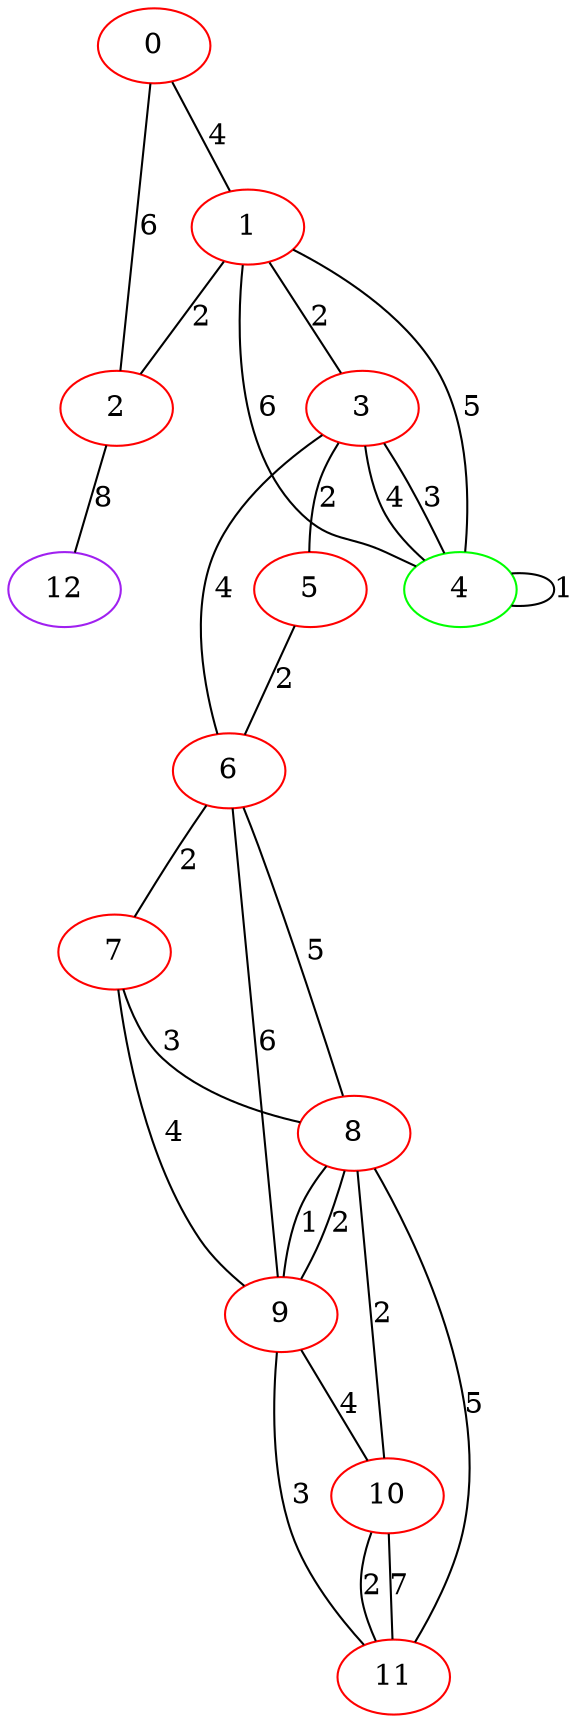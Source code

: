 graph "" {
0 [color=red, weight=1];
1 [color=red, weight=1];
2 [color=red, weight=1];
3 [color=red, weight=1];
4 [color=green, weight=2];
5 [color=red, weight=1];
6 [color=red, weight=1];
7 [color=red, weight=1];
8 [color=red, weight=1];
9 [color=red, weight=1];
10 [color=red, weight=1];
11 [color=red, weight=1];
12 [color=purple, weight=4];
0 -- 1  [key=0, label=4];
0 -- 2  [key=0, label=6];
1 -- 2  [key=0, label=2];
1 -- 3  [key=0, label=2];
1 -- 4  [key=0, label=5];
1 -- 4  [key=1, label=6];
2 -- 12  [key=0, label=8];
3 -- 4  [key=0, label=3];
3 -- 4  [key=1, label=4];
3 -- 5  [key=0, label=2];
3 -- 6  [key=0, label=4];
4 -- 4  [key=0, label=1];
5 -- 6  [key=0, label=2];
6 -- 8  [key=0, label=5];
6 -- 9  [key=0, label=6];
6 -- 7  [key=0, label=2];
7 -- 8  [key=0, label=3];
7 -- 9  [key=0, label=4];
8 -- 9  [key=0, label=1];
8 -- 9  [key=1, label=2];
8 -- 10  [key=0, label=2];
8 -- 11  [key=0, label=5];
9 -- 10  [key=0, label=4];
9 -- 11  [key=0, label=3];
10 -- 11  [key=0, label=2];
10 -- 11  [key=1, label=7];
}
